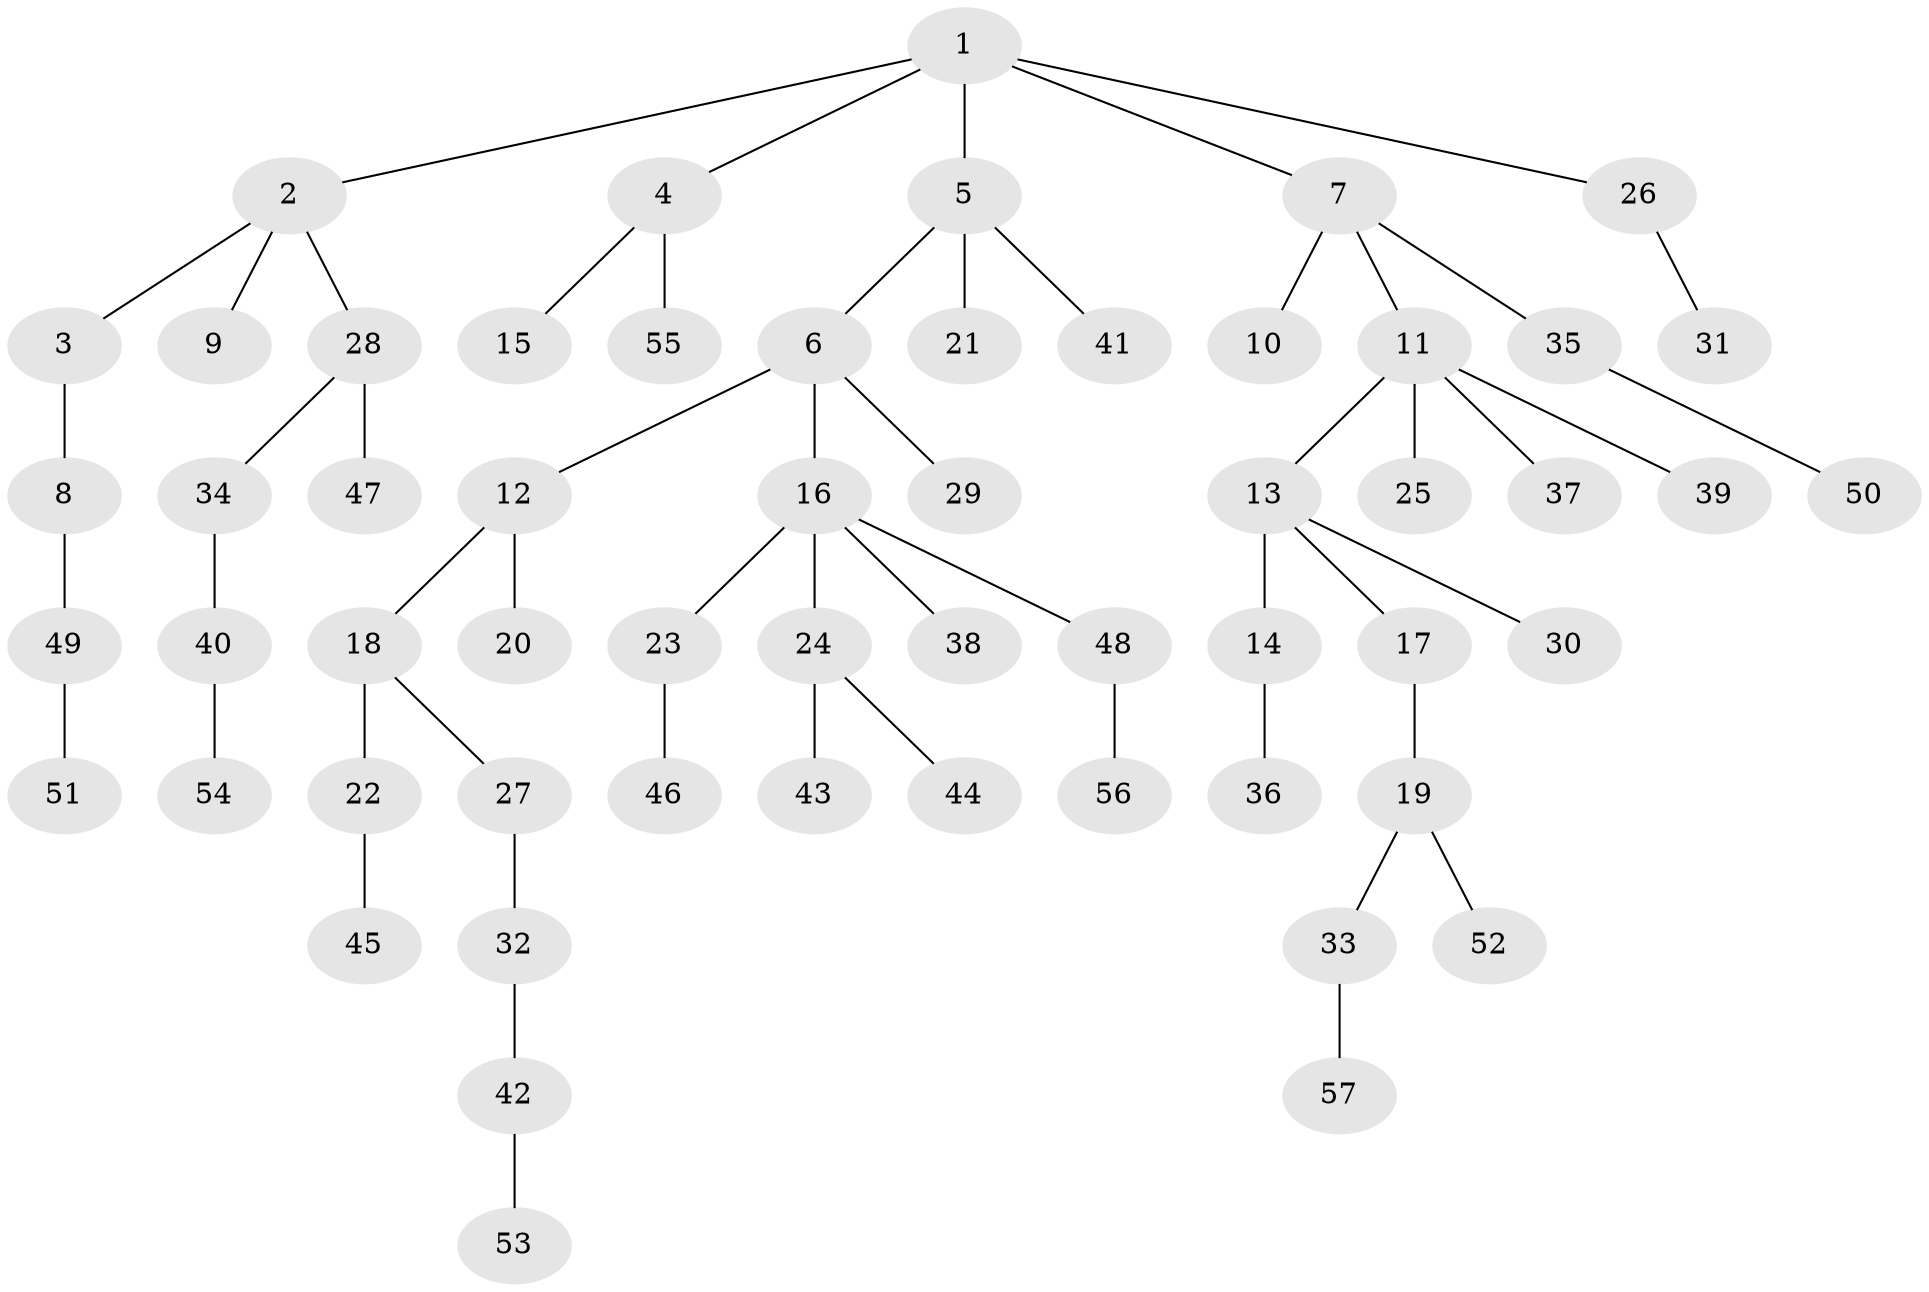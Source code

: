 // coarse degree distribution, {5: 0.025, 3: 0.2, 2: 0.3, 1: 0.425, 4: 0.05}
// Generated by graph-tools (version 1.1) at 2025/37/03/04/25 23:37:20]
// undirected, 57 vertices, 56 edges
graph export_dot {
  node [color=gray90,style=filled];
  1;
  2;
  3;
  4;
  5;
  6;
  7;
  8;
  9;
  10;
  11;
  12;
  13;
  14;
  15;
  16;
  17;
  18;
  19;
  20;
  21;
  22;
  23;
  24;
  25;
  26;
  27;
  28;
  29;
  30;
  31;
  32;
  33;
  34;
  35;
  36;
  37;
  38;
  39;
  40;
  41;
  42;
  43;
  44;
  45;
  46;
  47;
  48;
  49;
  50;
  51;
  52;
  53;
  54;
  55;
  56;
  57;
  1 -- 2;
  1 -- 4;
  1 -- 5;
  1 -- 7;
  1 -- 26;
  2 -- 3;
  2 -- 9;
  2 -- 28;
  3 -- 8;
  4 -- 15;
  4 -- 55;
  5 -- 6;
  5 -- 21;
  5 -- 41;
  6 -- 12;
  6 -- 16;
  6 -- 29;
  7 -- 10;
  7 -- 11;
  7 -- 35;
  8 -- 49;
  11 -- 13;
  11 -- 25;
  11 -- 37;
  11 -- 39;
  12 -- 18;
  12 -- 20;
  13 -- 14;
  13 -- 17;
  13 -- 30;
  14 -- 36;
  16 -- 23;
  16 -- 24;
  16 -- 38;
  16 -- 48;
  17 -- 19;
  18 -- 22;
  18 -- 27;
  19 -- 33;
  19 -- 52;
  22 -- 45;
  23 -- 46;
  24 -- 43;
  24 -- 44;
  26 -- 31;
  27 -- 32;
  28 -- 34;
  28 -- 47;
  32 -- 42;
  33 -- 57;
  34 -- 40;
  35 -- 50;
  40 -- 54;
  42 -- 53;
  48 -- 56;
  49 -- 51;
}
